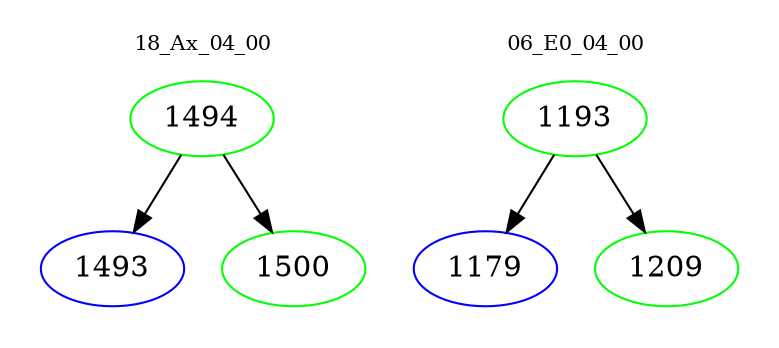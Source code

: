digraph{
subgraph cluster_0 {
color = white
label = "18_Ax_04_00";
fontsize=10;
T0_1494 [label="1494", color="green"]
T0_1494 -> T0_1493 [color="black"]
T0_1493 [label="1493", color="blue"]
T0_1494 -> T0_1500 [color="black"]
T0_1500 [label="1500", color="green"]
}
subgraph cluster_1 {
color = white
label = "06_E0_04_00";
fontsize=10;
T1_1193 [label="1193", color="green"]
T1_1193 -> T1_1179 [color="black"]
T1_1179 [label="1179", color="blue"]
T1_1193 -> T1_1209 [color="black"]
T1_1209 [label="1209", color="green"]
}
}

